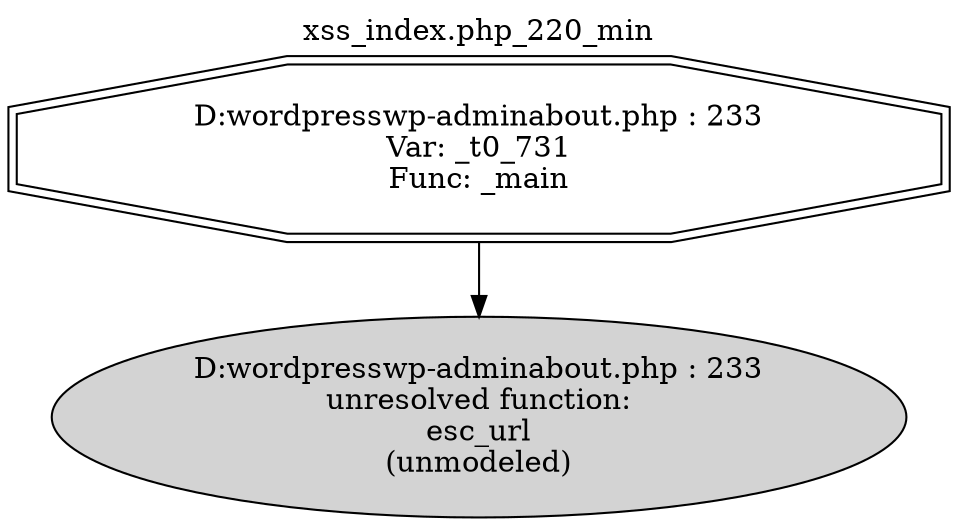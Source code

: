 digraph cfg {
  label="xss_index.php_220_min";
  labelloc=t;
  n1 [shape=doubleoctagon, label="D:\wordpress\wp-admin\about.php : 233\nVar: _t0_731\nFunc: _main\n"];
  n2 [shape=ellipse, label="D:\wordpress\wp-admin\about.php : 233\nunresolved function:\nesc_url\n(unmodeled)\n",style=filled];
  n1 -> n2;
}
